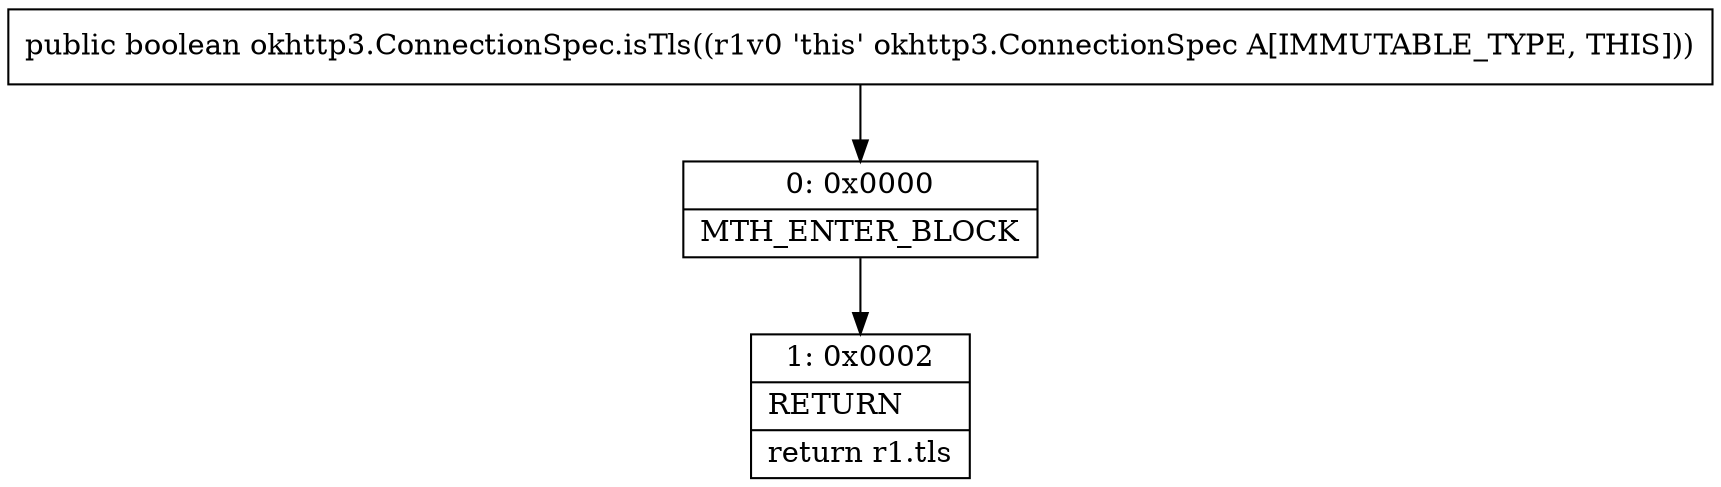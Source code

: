 digraph "CFG forokhttp3.ConnectionSpec.isTls()Z" {
Node_0 [shape=record,label="{0\:\ 0x0000|MTH_ENTER_BLOCK\l}"];
Node_1 [shape=record,label="{1\:\ 0x0002|RETURN\l|return r1.tls\l}"];
MethodNode[shape=record,label="{public boolean okhttp3.ConnectionSpec.isTls((r1v0 'this' okhttp3.ConnectionSpec A[IMMUTABLE_TYPE, THIS])) }"];
MethodNode -> Node_0;
Node_0 -> Node_1;
}

